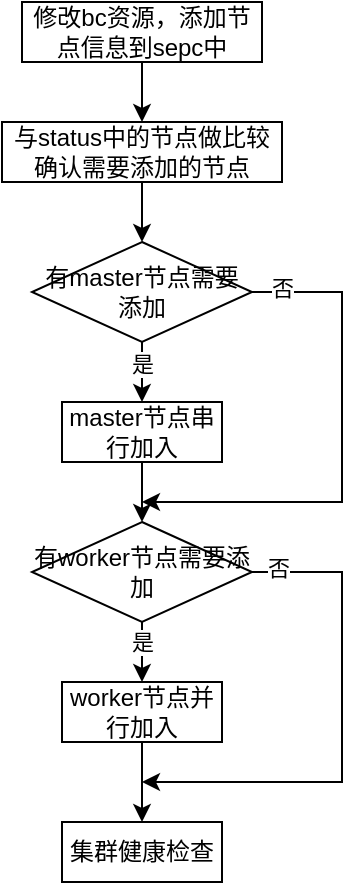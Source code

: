 <mxfile version="21.1.7" type="github">
  <diagram name="第 1 页" id="zT4W01S-cl8MvEPdsr_O">
    <mxGraphModel dx="1195" dy="607" grid="1" gridSize="10" guides="1" tooltips="1" connect="1" arrows="1" fold="1" page="1" pageScale="1" pageWidth="827" pageHeight="1169" math="0" shadow="0">
      <root>
        <mxCell id="0" />
        <mxCell id="1" parent="0" />
        <mxCell id="QrTfvvCOfK35iwcgcaVT-10" value="" style="edgeStyle=orthogonalEdgeStyle;rounded=0;orthogonalLoop=1;jettySize=auto;html=1;" edge="1" parent="1" source="QrTfvvCOfK35iwcgcaVT-1" target="QrTfvvCOfK35iwcgcaVT-2">
          <mxGeometry relative="1" as="geometry" />
        </mxCell>
        <mxCell id="QrTfvvCOfK35iwcgcaVT-1" value="修改bc资源，添加节点信息到sepc中" style="rounded=0;whiteSpace=wrap;html=1;" vertex="1" parent="1">
          <mxGeometry x="110" y="80" width="120" height="30" as="geometry" />
        </mxCell>
        <mxCell id="QrTfvvCOfK35iwcgcaVT-11" value="" style="edgeStyle=orthogonalEdgeStyle;rounded=0;orthogonalLoop=1;jettySize=auto;html=1;" edge="1" parent="1" source="QrTfvvCOfK35iwcgcaVT-2" target="QrTfvvCOfK35iwcgcaVT-5">
          <mxGeometry relative="1" as="geometry" />
        </mxCell>
        <mxCell id="QrTfvvCOfK35iwcgcaVT-2" value="与status中的节点做比较确认需要添加的节点" style="rounded=0;whiteSpace=wrap;html=1;" vertex="1" parent="1">
          <mxGeometry x="100" y="140" width="140" height="30" as="geometry" />
        </mxCell>
        <mxCell id="QrTfvvCOfK35iwcgcaVT-13" value="" style="edgeStyle=orthogonalEdgeStyle;rounded=0;orthogonalLoop=1;jettySize=auto;html=1;" edge="1" parent="1" source="QrTfvvCOfK35iwcgcaVT-3" target="QrTfvvCOfK35iwcgcaVT-6">
          <mxGeometry relative="1" as="geometry" />
        </mxCell>
        <mxCell id="QrTfvvCOfK35iwcgcaVT-3" value="master节点串行加入" style="rounded=0;whiteSpace=wrap;html=1;" vertex="1" parent="1">
          <mxGeometry x="130" y="280" width="80" height="30" as="geometry" />
        </mxCell>
        <mxCell id="QrTfvvCOfK35iwcgcaVT-15" value="" style="edgeStyle=orthogonalEdgeStyle;rounded=0;orthogonalLoop=1;jettySize=auto;html=1;" edge="1" parent="1" source="QrTfvvCOfK35iwcgcaVT-4" target="QrTfvvCOfK35iwcgcaVT-8">
          <mxGeometry relative="1" as="geometry" />
        </mxCell>
        <mxCell id="QrTfvvCOfK35iwcgcaVT-4" value="worker节点并行加入" style="rounded=0;whiteSpace=wrap;html=1;" vertex="1" parent="1">
          <mxGeometry x="130" y="420" width="80" height="30" as="geometry" />
        </mxCell>
        <mxCell id="QrTfvvCOfK35iwcgcaVT-12" value="" style="edgeStyle=orthogonalEdgeStyle;rounded=0;orthogonalLoop=1;jettySize=auto;html=1;" edge="1" parent="1" source="QrTfvvCOfK35iwcgcaVT-5" target="QrTfvvCOfK35iwcgcaVT-3">
          <mxGeometry relative="1" as="geometry" />
        </mxCell>
        <mxCell id="QrTfvvCOfK35iwcgcaVT-18" value="是" style="edgeLabel;html=1;align=center;verticalAlign=middle;resizable=0;points=[];" vertex="1" connectable="0" parent="QrTfvvCOfK35iwcgcaVT-12">
          <mxGeometry x="-0.669" relative="1" as="geometry">
            <mxPoint y="2" as="offset" />
          </mxGeometry>
        </mxCell>
        <mxCell id="QrTfvvCOfK35iwcgcaVT-16" style="edgeStyle=orthogonalEdgeStyle;rounded=0;orthogonalLoop=1;jettySize=auto;html=1;exitX=1;exitY=0.5;exitDx=0;exitDy=0;" edge="1" parent="1" source="QrTfvvCOfK35iwcgcaVT-5">
          <mxGeometry relative="1" as="geometry">
            <mxPoint x="170" y="330" as="targetPoint" />
            <Array as="points">
              <mxPoint x="270" y="225" />
              <mxPoint x="270" y="330" />
            </Array>
          </mxGeometry>
        </mxCell>
        <mxCell id="QrTfvvCOfK35iwcgcaVT-17" value="否" style="edgeLabel;html=1;align=center;verticalAlign=middle;resizable=0;points=[];" vertex="1" connectable="0" parent="QrTfvvCOfK35iwcgcaVT-16">
          <mxGeometry x="-0.88" y="2" relative="1" as="geometry">
            <mxPoint as="offset" />
          </mxGeometry>
        </mxCell>
        <mxCell id="QrTfvvCOfK35iwcgcaVT-5" value="有master节点需要添加" style="rhombus;whiteSpace=wrap;html=1;" vertex="1" parent="1">
          <mxGeometry x="115" y="200" width="110" height="50" as="geometry" />
        </mxCell>
        <mxCell id="QrTfvvCOfK35iwcgcaVT-14" value="" style="edgeStyle=orthogonalEdgeStyle;rounded=0;orthogonalLoop=1;jettySize=auto;html=1;" edge="1" parent="1" source="QrTfvvCOfK35iwcgcaVT-6" target="QrTfvvCOfK35iwcgcaVT-4">
          <mxGeometry relative="1" as="geometry" />
        </mxCell>
        <mxCell id="QrTfvvCOfK35iwcgcaVT-21" value="是" style="edgeLabel;html=1;align=center;verticalAlign=middle;resizable=0;points=[];" vertex="1" connectable="0" parent="QrTfvvCOfK35iwcgcaVT-14">
          <mxGeometry x="-0.751" relative="1" as="geometry">
            <mxPoint y="4" as="offset" />
          </mxGeometry>
        </mxCell>
        <mxCell id="QrTfvvCOfK35iwcgcaVT-19" style="edgeStyle=orthogonalEdgeStyle;rounded=0;orthogonalLoop=1;jettySize=auto;html=1;exitX=1;exitY=0.5;exitDx=0;exitDy=0;" edge="1" parent="1" source="QrTfvvCOfK35iwcgcaVT-6">
          <mxGeometry relative="1" as="geometry">
            <mxPoint x="170" y="470" as="targetPoint" />
            <Array as="points">
              <mxPoint x="270" y="365" />
              <mxPoint x="270" y="470" />
            </Array>
          </mxGeometry>
        </mxCell>
        <mxCell id="QrTfvvCOfK35iwcgcaVT-20" value="否" style="edgeLabel;html=1;align=center;verticalAlign=middle;resizable=0;points=[];" vertex="1" connectable="0" parent="QrTfvvCOfK35iwcgcaVT-19">
          <mxGeometry x="-0.9" y="2" relative="1" as="geometry">
            <mxPoint as="offset" />
          </mxGeometry>
        </mxCell>
        <mxCell id="QrTfvvCOfK35iwcgcaVT-6" value="有worker节点需要添加" style="rhombus;whiteSpace=wrap;html=1;" vertex="1" parent="1">
          <mxGeometry x="115" y="340" width="110" height="50" as="geometry" />
        </mxCell>
        <mxCell id="QrTfvvCOfK35iwcgcaVT-8" value="集群健康检查" style="rounded=0;whiteSpace=wrap;html=1;" vertex="1" parent="1">
          <mxGeometry x="130" y="490" width="80" height="30" as="geometry" />
        </mxCell>
      </root>
    </mxGraphModel>
  </diagram>
</mxfile>
